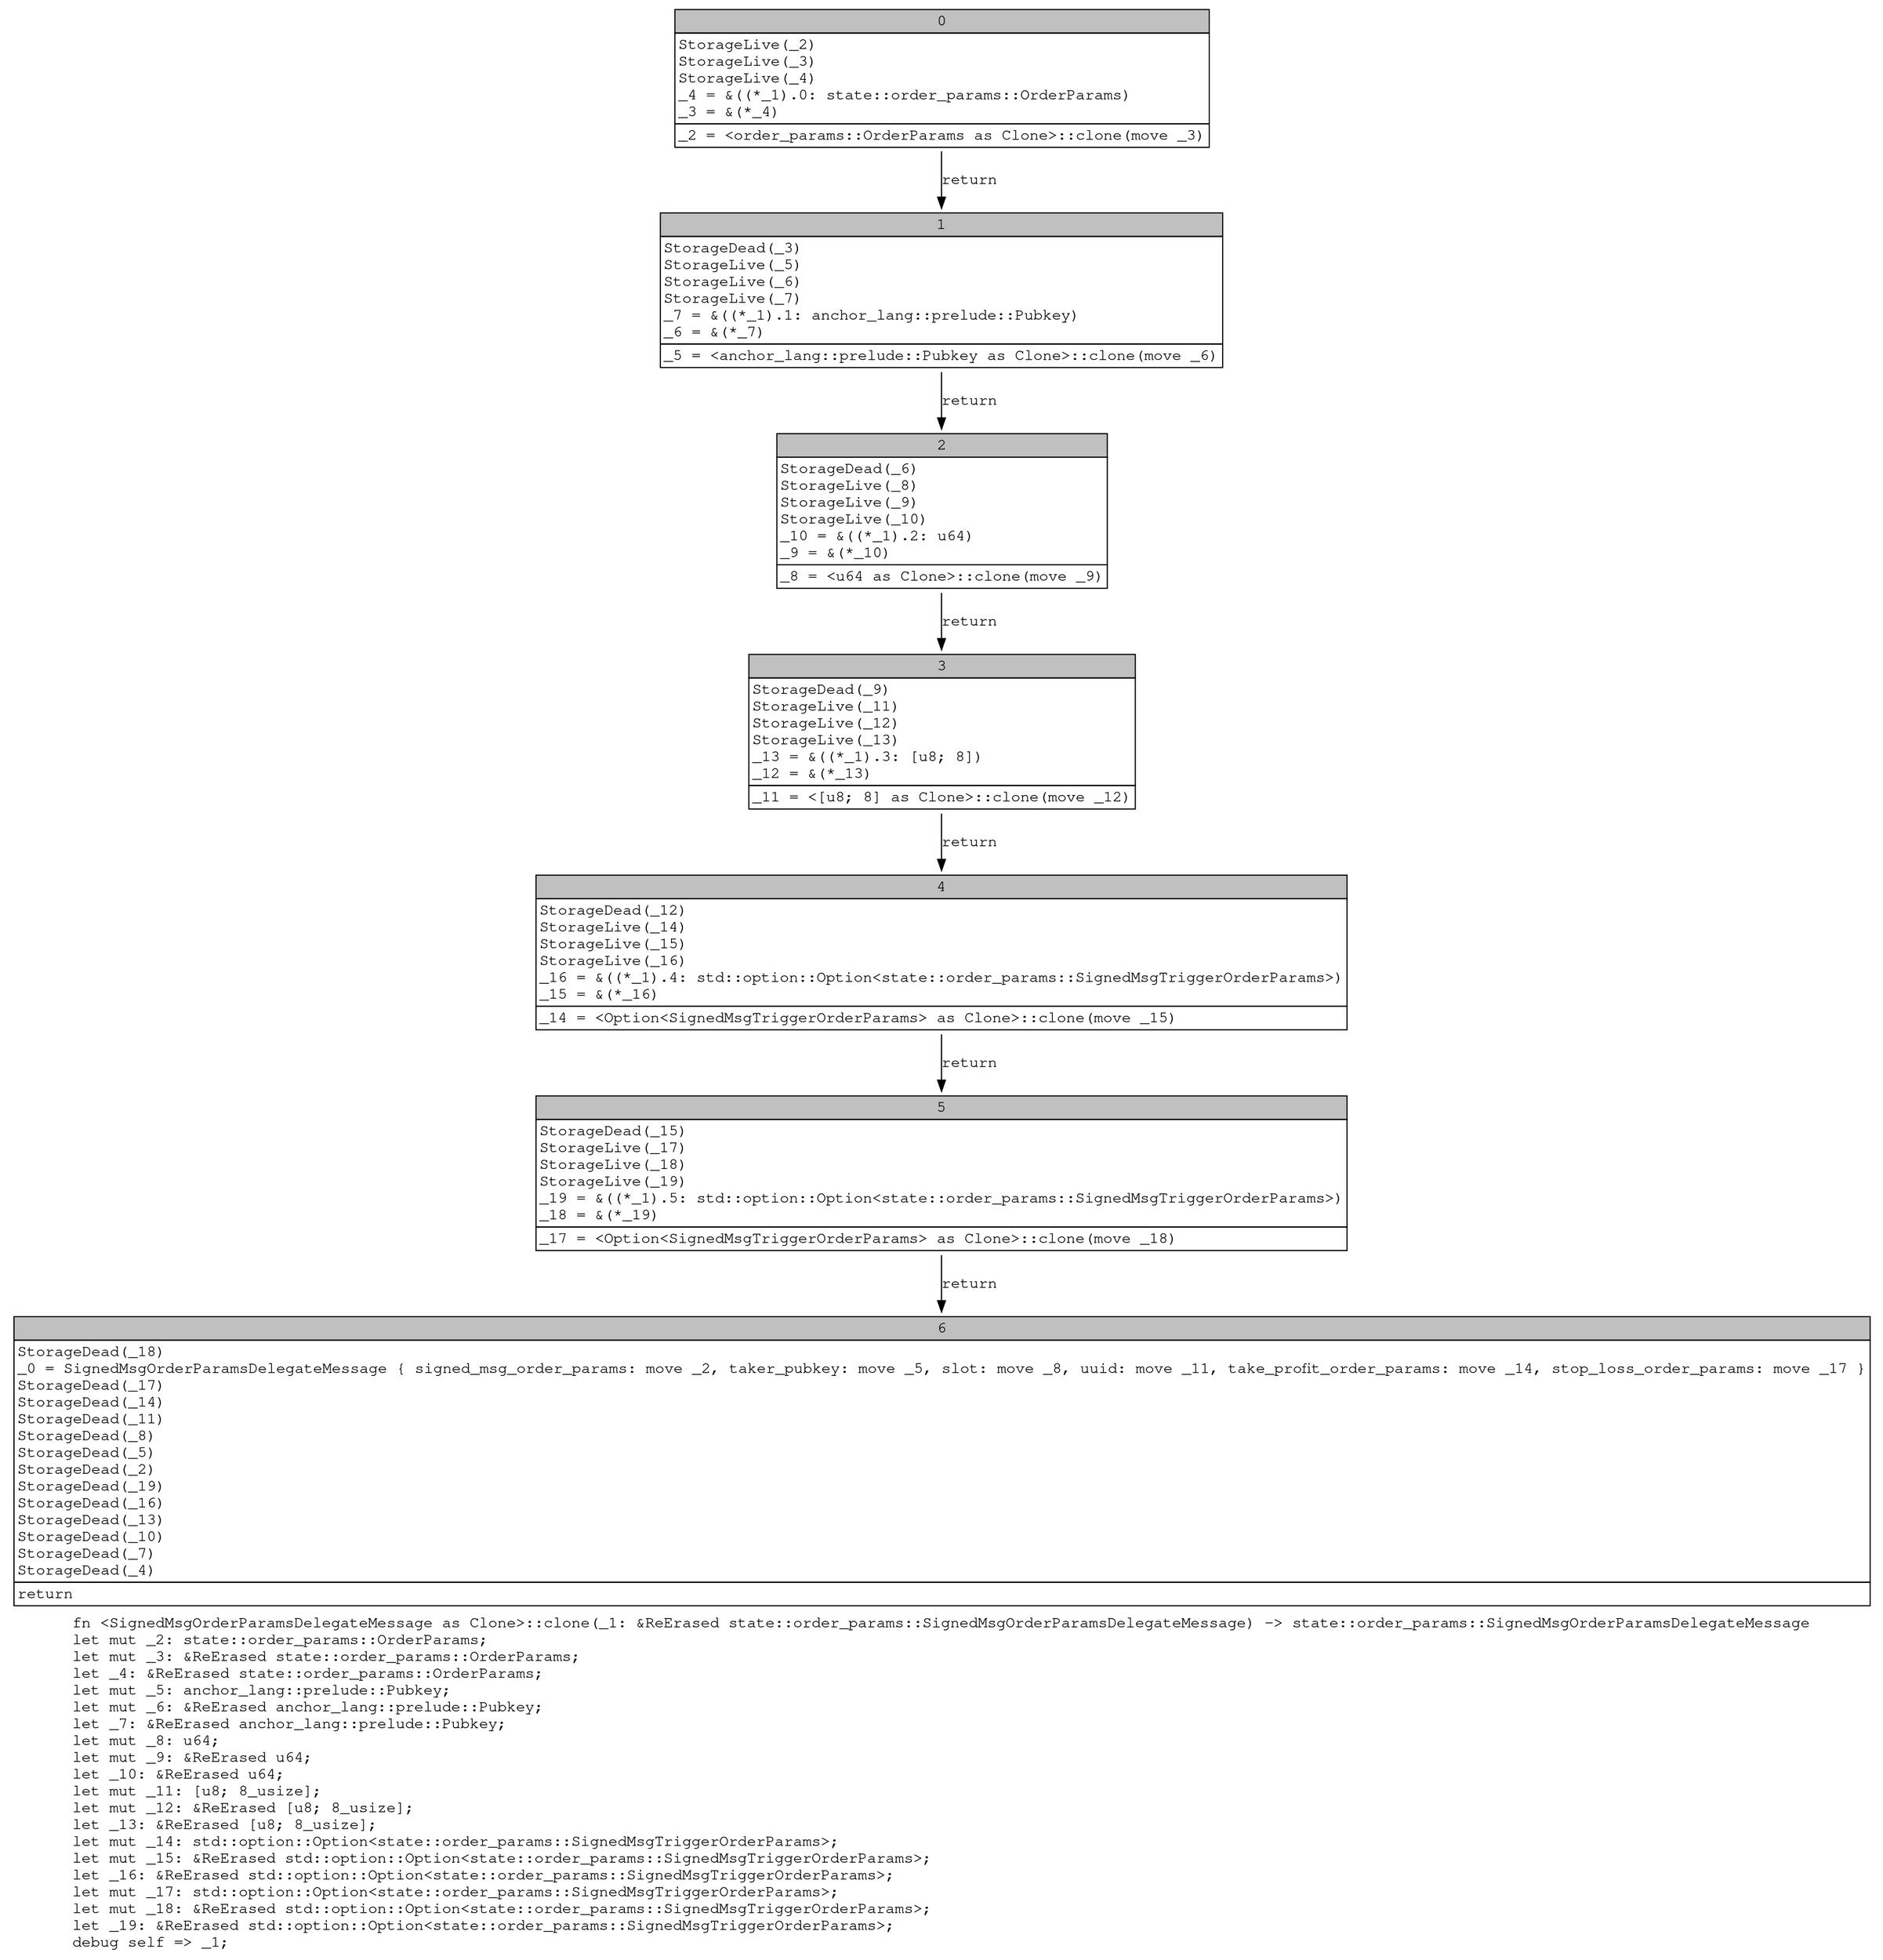 digraph Mir_0_16950 {
    graph [fontname="Courier, monospace"];
    node [fontname="Courier, monospace"];
    edge [fontname="Courier, monospace"];
    label=<fn &lt;SignedMsgOrderParamsDelegateMessage as Clone&gt;::clone(_1: &amp;ReErased state::order_params::SignedMsgOrderParamsDelegateMessage) -&gt; state::order_params::SignedMsgOrderParamsDelegateMessage<br align="left"/>let mut _2: state::order_params::OrderParams;<br align="left"/>let mut _3: &amp;ReErased state::order_params::OrderParams;<br align="left"/>let _4: &amp;ReErased state::order_params::OrderParams;<br align="left"/>let mut _5: anchor_lang::prelude::Pubkey;<br align="left"/>let mut _6: &amp;ReErased anchor_lang::prelude::Pubkey;<br align="left"/>let _7: &amp;ReErased anchor_lang::prelude::Pubkey;<br align="left"/>let mut _8: u64;<br align="left"/>let mut _9: &amp;ReErased u64;<br align="left"/>let _10: &amp;ReErased u64;<br align="left"/>let mut _11: [u8; 8_usize];<br align="left"/>let mut _12: &amp;ReErased [u8; 8_usize];<br align="left"/>let _13: &amp;ReErased [u8; 8_usize];<br align="left"/>let mut _14: std::option::Option&lt;state::order_params::SignedMsgTriggerOrderParams&gt;;<br align="left"/>let mut _15: &amp;ReErased std::option::Option&lt;state::order_params::SignedMsgTriggerOrderParams&gt;;<br align="left"/>let _16: &amp;ReErased std::option::Option&lt;state::order_params::SignedMsgTriggerOrderParams&gt;;<br align="left"/>let mut _17: std::option::Option&lt;state::order_params::SignedMsgTriggerOrderParams&gt;;<br align="left"/>let mut _18: &amp;ReErased std::option::Option&lt;state::order_params::SignedMsgTriggerOrderParams&gt;;<br align="left"/>let _19: &amp;ReErased std::option::Option&lt;state::order_params::SignedMsgTriggerOrderParams&gt;;<br align="left"/>debug self =&gt; _1;<br align="left"/>>;
    bb0__0_16950 [shape="none", label=<<table border="0" cellborder="1" cellspacing="0"><tr><td bgcolor="gray" align="center" colspan="1">0</td></tr><tr><td align="left" balign="left">StorageLive(_2)<br/>StorageLive(_3)<br/>StorageLive(_4)<br/>_4 = &amp;((*_1).0: state::order_params::OrderParams)<br/>_3 = &amp;(*_4)<br/></td></tr><tr><td align="left">_2 = &lt;order_params::OrderParams as Clone&gt;::clone(move _3)</td></tr></table>>];
    bb1__0_16950 [shape="none", label=<<table border="0" cellborder="1" cellspacing="0"><tr><td bgcolor="gray" align="center" colspan="1">1</td></tr><tr><td align="left" balign="left">StorageDead(_3)<br/>StorageLive(_5)<br/>StorageLive(_6)<br/>StorageLive(_7)<br/>_7 = &amp;((*_1).1: anchor_lang::prelude::Pubkey)<br/>_6 = &amp;(*_7)<br/></td></tr><tr><td align="left">_5 = &lt;anchor_lang::prelude::Pubkey as Clone&gt;::clone(move _6)</td></tr></table>>];
    bb2__0_16950 [shape="none", label=<<table border="0" cellborder="1" cellspacing="0"><tr><td bgcolor="gray" align="center" colspan="1">2</td></tr><tr><td align="left" balign="left">StorageDead(_6)<br/>StorageLive(_8)<br/>StorageLive(_9)<br/>StorageLive(_10)<br/>_10 = &amp;((*_1).2: u64)<br/>_9 = &amp;(*_10)<br/></td></tr><tr><td align="left">_8 = &lt;u64 as Clone&gt;::clone(move _9)</td></tr></table>>];
    bb3__0_16950 [shape="none", label=<<table border="0" cellborder="1" cellspacing="0"><tr><td bgcolor="gray" align="center" colspan="1">3</td></tr><tr><td align="left" balign="left">StorageDead(_9)<br/>StorageLive(_11)<br/>StorageLive(_12)<br/>StorageLive(_13)<br/>_13 = &amp;((*_1).3: [u8; 8])<br/>_12 = &amp;(*_13)<br/></td></tr><tr><td align="left">_11 = &lt;[u8; 8] as Clone&gt;::clone(move _12)</td></tr></table>>];
    bb4__0_16950 [shape="none", label=<<table border="0" cellborder="1" cellspacing="0"><tr><td bgcolor="gray" align="center" colspan="1">4</td></tr><tr><td align="left" balign="left">StorageDead(_12)<br/>StorageLive(_14)<br/>StorageLive(_15)<br/>StorageLive(_16)<br/>_16 = &amp;((*_1).4: std::option::Option&lt;state::order_params::SignedMsgTriggerOrderParams&gt;)<br/>_15 = &amp;(*_16)<br/></td></tr><tr><td align="left">_14 = &lt;Option&lt;SignedMsgTriggerOrderParams&gt; as Clone&gt;::clone(move _15)</td></tr></table>>];
    bb5__0_16950 [shape="none", label=<<table border="0" cellborder="1" cellspacing="0"><tr><td bgcolor="gray" align="center" colspan="1">5</td></tr><tr><td align="left" balign="left">StorageDead(_15)<br/>StorageLive(_17)<br/>StorageLive(_18)<br/>StorageLive(_19)<br/>_19 = &amp;((*_1).5: std::option::Option&lt;state::order_params::SignedMsgTriggerOrderParams&gt;)<br/>_18 = &amp;(*_19)<br/></td></tr><tr><td align="left">_17 = &lt;Option&lt;SignedMsgTriggerOrderParams&gt; as Clone&gt;::clone(move _18)</td></tr></table>>];
    bb6__0_16950 [shape="none", label=<<table border="0" cellborder="1" cellspacing="0"><tr><td bgcolor="gray" align="center" colspan="1">6</td></tr><tr><td align="left" balign="left">StorageDead(_18)<br/>_0 = SignedMsgOrderParamsDelegateMessage { signed_msg_order_params: move _2, taker_pubkey: move _5, slot: move _8, uuid: move _11, take_profit_order_params: move _14, stop_loss_order_params: move _17 }<br/>StorageDead(_17)<br/>StorageDead(_14)<br/>StorageDead(_11)<br/>StorageDead(_8)<br/>StorageDead(_5)<br/>StorageDead(_2)<br/>StorageDead(_19)<br/>StorageDead(_16)<br/>StorageDead(_13)<br/>StorageDead(_10)<br/>StorageDead(_7)<br/>StorageDead(_4)<br/></td></tr><tr><td align="left">return</td></tr></table>>];
    bb0__0_16950 -> bb1__0_16950 [label="return"];
    bb1__0_16950 -> bb2__0_16950 [label="return"];
    bb2__0_16950 -> bb3__0_16950 [label="return"];
    bb3__0_16950 -> bb4__0_16950 [label="return"];
    bb4__0_16950 -> bb5__0_16950 [label="return"];
    bb5__0_16950 -> bb6__0_16950 [label="return"];
}
